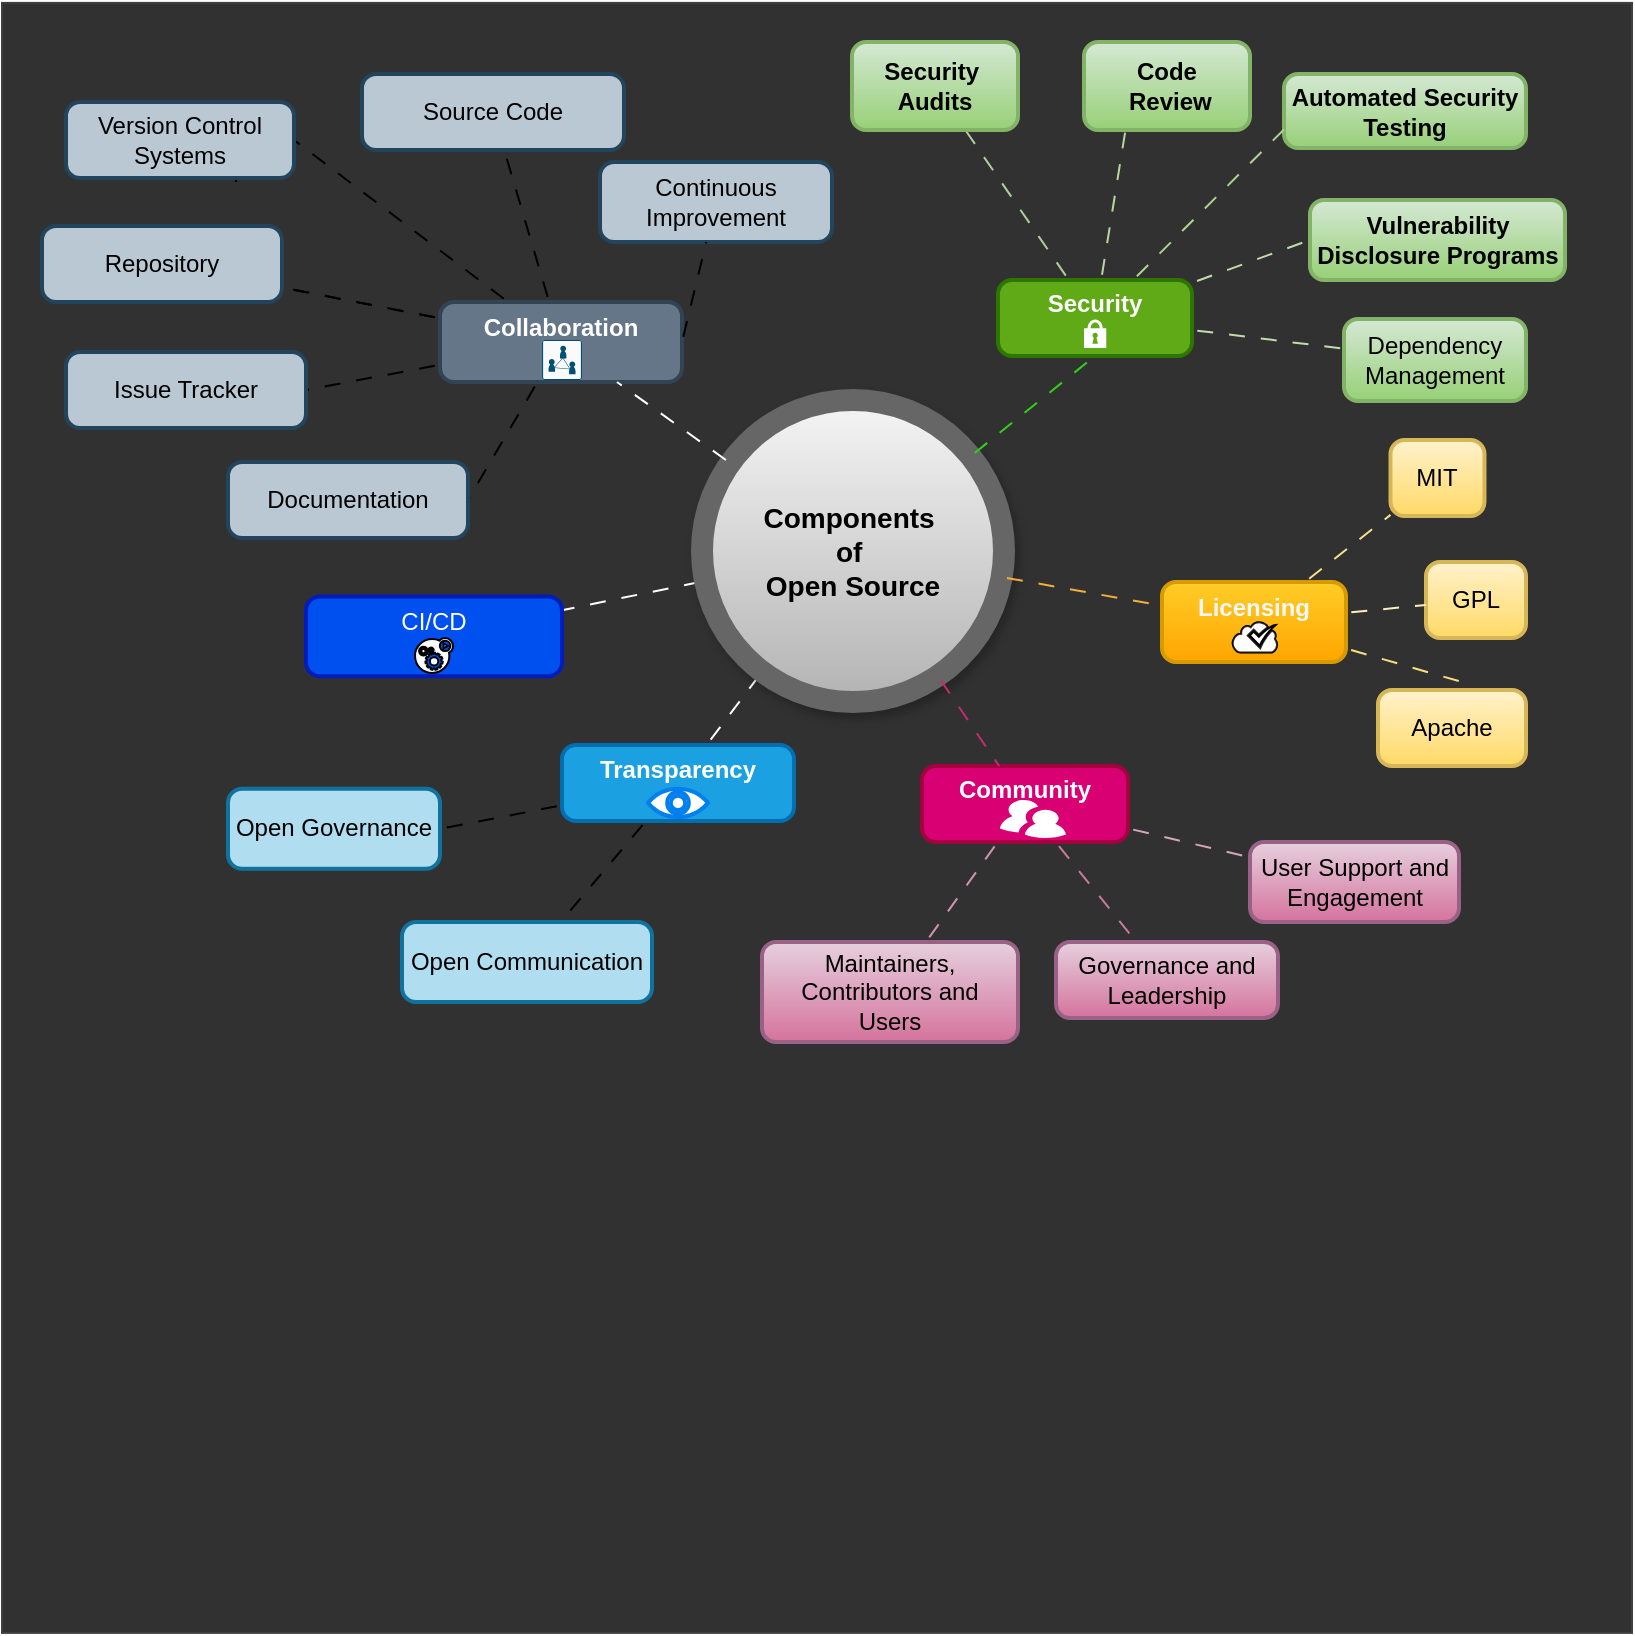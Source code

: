 <mxfile version="24.7.5">
  <diagram name="Page-1" id="rmphEHnoWBvl_5dTa9J4">
    <mxGraphModel dx="954" dy="643" grid="1" gridSize="10" guides="1" tooltips="1" connect="1" arrows="1" fold="1" page="1" pageScale="1" pageWidth="850" pageHeight="1100" math="0" shadow="0">
      <root>
        <mxCell id="0" />
        <mxCell id="1" parent="0" />
        <mxCell id="TN7xql7lLdcz_LLdnoFs-109" value="" style="whiteSpace=wrap;html=1;aspect=fixed;fontFamily=Helvetica;fontSize=11;fontColor=default;labelBackgroundColor=default;strokeColor=#3f3f3f;fillColor=#313131;fontStyle=1" vertex="1" parent="1">
          <mxGeometry x="10" y="30.45" width="815" height="815" as="geometry" />
        </mxCell>
        <mxCell id="TN7xql7lLdcz_LLdnoFs-100" value="" style="edgeStyle=none;shape=connector;rounded=1;orthogonalLoop=1;jettySize=auto;html=1;strokeColor=#FFFFFF;align=center;verticalAlign=middle;fontFamily=Helvetica;fontSize=11;fontColor=default;labelBackgroundColor=default;endArrow=none;flowAnimation=1;" edge="1" parent="1" source="2" target="TN7xql7lLdcz_LLdnoFs-98">
          <mxGeometry relative="1" as="geometry" />
        </mxCell>
        <mxCell id="TN7xql7lLdcz_LLdnoFs-112" style="edgeStyle=none;shape=connector;rounded=1;orthogonalLoop=1;jettySize=auto;html=1;strokeColor=#FFFFFF;align=center;verticalAlign=middle;fontFamily=Helvetica;fontSize=11;fontColor=default;labelBackgroundColor=default;endArrow=none;flowAnimation=1;" edge="1" parent="1" source="2" target="11">
          <mxGeometry relative="1" as="geometry" />
        </mxCell>
        <mxCell id="2" value="Components&amp;nbsp;&lt;br&gt;of&amp;nbsp;&lt;br&gt;Open Source" style="ellipse;aspect=fixed;strokeWidth=11;whiteSpace=wrap;fontStyle=1;fillColor=#f5f5f5;shadow=1;strokeColor=#666666;gradientColor=#b3b3b3;fontSize=14;labelBorderColor=none;html=1;" parent="1" vertex="1">
          <mxGeometry x="360" y="229" width="151" height="151" as="geometry" />
        </mxCell>
        <mxCell id="TN7xql7lLdcz_LLdnoFs-62" style="edgeStyle=none;shape=connector;rounded=1;orthogonalLoop=1;jettySize=auto;html=1;strokeColor=#f9dd84;align=center;verticalAlign=middle;fontFamily=Helvetica;fontSize=11;fontColor=default;labelBackgroundColor=default;endArrow=none;flowAnimation=1;" edge="1" parent="1" source="3">
          <mxGeometry relative="1" as="geometry">
            <mxPoint x="740" y="370" as="targetPoint" />
          </mxGeometry>
        </mxCell>
        <mxCell id="3" value="Licensing&#xa;" style="rounded=1;absoluteArcSize=1;arcSize=14;whiteSpace=wrap;strokeWidth=2;fillColor=#ffcd28;strokeColor=#d79b00;labelBorderColor=none;gradientColor=#ffa500;fontColor=#f8f8f8;fontStyle=1" parent="1" vertex="1">
          <mxGeometry x="590" y="320" width="92" height="40" as="geometry" />
        </mxCell>
        <mxCell id="4" value="GPL" style="rounded=1;absoluteArcSize=1;arcSize=14;whiteSpace=wrap;strokeWidth=2;fillColor=#fff2cc;strokeColor=#d6b656;gradientColor=#ffd966;" parent="1" vertex="1">
          <mxGeometry x="722" y="310" width="50" height="38" as="geometry" />
        </mxCell>
        <mxCell id="5" value="MIT" style="rounded=1;absoluteArcSize=1;arcSize=14;whiteSpace=wrap;strokeWidth=2;fillColor=#fff2cc;strokeColor=#d6b656;gradientColor=#ffd966;" parent="1" vertex="1">
          <mxGeometry x="704.25" y="249" width="47" height="38" as="geometry" />
        </mxCell>
        <mxCell id="6" value="Apache" style="rounded=1;absoluteArcSize=1;arcSize=14;whiteSpace=wrap;strokeWidth=2;fillColor=#fff2cc;gradientColor=#ffd966;strokeColor=#d6b656;" parent="1" vertex="1">
          <mxGeometry x="698" y="374" width="74" height="38" as="geometry" />
        </mxCell>
        <mxCell id="7" value="Community&#xa;" style="rounded=1;absoluteArcSize=1;arcSize=14;whiteSpace=wrap;strokeWidth=2;fillColor=#d80073;fontColor=#ffffff;strokeColor=#A50040;fontStyle=1" parent="1" vertex="1">
          <mxGeometry x="470" y="412" width="103" height="38" as="geometry" />
        </mxCell>
        <mxCell id="8" value="Governance and Leadership" style="rounded=1;absoluteArcSize=1;arcSize=14;whiteSpace=wrap;strokeWidth=2;fillColor=#e6d0de;gradientColor=#d5739d;strokeColor=#996185;" parent="1" vertex="1">
          <mxGeometry x="537" y="500" width="111" height="38" as="geometry" />
        </mxCell>
        <mxCell id="9" value="User Support and Engagement" style="rounded=1;absoluteArcSize=1;arcSize=14;whiteSpace=wrap;strokeWidth=2;fillColor=#e6d0de;gradientColor=#d5739d;strokeColor=#996185;" parent="1" vertex="1">
          <mxGeometry x="634" y="450" width="104.5" height="40" as="geometry" />
        </mxCell>
        <mxCell id="10" value="Maintainers, Contributors and &#xa;Users" style="rounded=1;absoluteArcSize=1;arcSize=14;whiteSpace=wrap;strokeWidth=2;fillColor=#e6d0de;strokeColor=#996185;gradientColor=#d5739d;" parent="1" vertex="1">
          <mxGeometry x="390" y="500" width="128" height="50" as="geometry" />
        </mxCell>
        <mxCell id="11" value="Transparency&#xa;" style="rounded=1;absoluteArcSize=1;arcSize=14;whiteSpace=wrap;strokeWidth=2;fillColor=#1ba1e2;fontColor=#ffffff;strokeColor=#006EAF;fontStyle=1" parent="1" vertex="1">
          <mxGeometry x="290" y="401.5" width="116" height="38" as="geometry" />
        </mxCell>
        <mxCell id="12" value="Open Communication" style="rounded=1;absoluteArcSize=1;arcSize=14;whiteSpace=wrap;strokeWidth=2;fillColor=#b1ddf0;strokeColor=#10739e;fontStyle=0" parent="1" vertex="1">
          <mxGeometry x="210" y="490" width="125" height="40" as="geometry" />
        </mxCell>
        <mxCell id="13" value="Open Governance" style="rounded=1;absoluteArcSize=1;arcSize=14;whiteSpace=wrap;strokeWidth=2;fillColor=#b1ddf0;strokeColor=#10739e;fontStyle=0" parent="1" vertex="1">
          <mxGeometry x="123" y="423.4" width="106" height="40" as="geometry" />
        </mxCell>
        <mxCell id="TN7xql7lLdcz_LLdnoFs-85" value="" style="edgeStyle=none;shape=connector;rounded=1;orthogonalLoop=1;jettySize=auto;html=1;strokeColor=default;align=center;verticalAlign=middle;fontFamily=Helvetica;fontSize=11;fontColor=default;labelBackgroundColor=default;endArrow=none;flowAnimation=1;" edge="1" parent="1" source="14" target="17">
          <mxGeometry relative="1" as="geometry" />
        </mxCell>
        <mxCell id="TN7xql7lLdcz_LLdnoFs-86" style="edgeStyle=none;shape=connector;rounded=1;orthogonalLoop=1;jettySize=auto;html=1;entryX=1;entryY=0.5;entryDx=0;entryDy=0;strokeColor=default;align=center;verticalAlign=middle;fontFamily=Helvetica;fontSize=11;fontColor=default;labelBackgroundColor=default;endArrow=none;flowAnimation=1;" edge="1" parent="1" source="14" target="15">
          <mxGeometry relative="1" as="geometry" />
        </mxCell>
        <mxCell id="TN7xql7lLdcz_LLdnoFs-104" style="edgeStyle=none;shape=connector;rounded=1;orthogonalLoop=1;jettySize=auto;html=1;entryX=1;entryY=0.5;entryDx=0;entryDy=0;strokeColor=default;align=center;verticalAlign=middle;fontFamily=Helvetica;fontSize=11;fontColor=default;labelBackgroundColor=default;endArrow=none;flowAnimation=1;" edge="1" parent="1" source="14" target="TN7xql7lLdcz_LLdnoFs-103">
          <mxGeometry relative="1" as="geometry" />
        </mxCell>
        <mxCell id="TN7xql7lLdcz_LLdnoFs-105" style="edgeStyle=none;shape=connector;rounded=1;orthogonalLoop=1;jettySize=auto;html=1;strokeColor=default;align=center;verticalAlign=middle;fontFamily=Helvetica;fontSize=11;fontColor=default;labelBackgroundColor=default;endArrow=none;flowAnimation=1;entryX=1;entryY=0.5;entryDx=0;entryDy=0;" edge="1" parent="1" source="14" target="TN7xql7lLdcz_LLdnoFs-106">
          <mxGeometry relative="1" as="geometry">
            <mxPoint x="100" y="320" as="targetPoint" />
          </mxGeometry>
        </mxCell>
        <mxCell id="14" value="Collaboration&#xa;" style="rounded=1;absoluteArcSize=1;arcSize=14;whiteSpace=wrap;strokeWidth=2;fillColor=#647687;fontColor=#ffffff;strokeColor=#314354;fontStyle=1" parent="1" vertex="1">
          <mxGeometry x="229" y="180" width="121" height="40" as="geometry" />
        </mxCell>
        <mxCell id="TN7xql7lLdcz_LLdnoFs-107" style="edgeStyle=none;shape=connector;rounded=1;orthogonalLoop=1;jettySize=auto;html=1;exitX=0.75;exitY=0;exitDx=0;exitDy=0;strokeColor=default;align=center;verticalAlign=middle;fontFamily=Helvetica;fontSize=11;fontColor=default;labelBackgroundColor=default;endArrow=none;flowAnimation=1;" edge="1" parent="1" source="15">
          <mxGeometry relative="1" as="geometry">
            <mxPoint x="127" y="120" as="targetPoint" />
          </mxGeometry>
        </mxCell>
        <mxCell id="15" value="Version Control Systems" style="rounded=1;absoluteArcSize=1;arcSize=14;whiteSpace=wrap;strokeWidth=2;fillColor=#bac8d3;strokeColor=#23445d;" parent="1" vertex="1">
          <mxGeometry x="42" y="80" width="114" height="38" as="geometry" />
        </mxCell>
        <mxCell id="16" value="Source Code" style="rounded=1;absoluteArcSize=1;arcSize=14;whiteSpace=wrap;strokeWidth=2;fillColor=#bac8d3;strokeColor=#23445d;" parent="1" vertex="1">
          <mxGeometry x="190" y="66" width="131" height="38" as="geometry" />
        </mxCell>
        <mxCell id="17" value="Repository" style="rounded=1;absoluteArcSize=1;arcSize=14;whiteSpace=wrap;strokeWidth=2;fillColor=#bac8d3;strokeColor=#23445d;" parent="1" vertex="1">
          <mxGeometry x="30" y="142" width="120" height="38" as="geometry" />
        </mxCell>
        <mxCell id="TN7xql7lLdcz_LLdnoFs-55" value="" style="edgeStyle=none;shape=connector;rounded=1;orthogonalLoop=1;jettySize=auto;html=1;strokeColor=#afcf9a;align=center;verticalAlign=middle;fontFamily=Helvetica;fontSize=11;fontColor=default;labelBackgroundColor=default;endArrow=none;flowAnimation=1;" edge="1" parent="1" source="18" target="TN7xql7lLdcz_LLdnoFs-40">
          <mxGeometry relative="1" as="geometry" />
        </mxCell>
        <mxCell id="TN7xql7lLdcz_LLdnoFs-56" style="edgeStyle=none;shape=connector;rounded=1;orthogonalLoop=1;jettySize=auto;html=1;entryX=0.25;entryY=1;entryDx=0;entryDy=0;strokeColor=#b6d79e;align=center;verticalAlign=middle;fontFamily=Helvetica;fontSize=11;fontColor=default;labelBackgroundColor=default;endArrow=none;flowAnimation=1;" edge="1" parent="1" source="18" target="TN7xql7lLdcz_LLdnoFs-47">
          <mxGeometry relative="1" as="geometry" />
        </mxCell>
        <mxCell id="TN7xql7lLdcz_LLdnoFs-59" style="edgeStyle=none;shape=connector;rounded=1;orthogonalLoop=1;jettySize=auto;html=1;entryX=0;entryY=0.5;entryDx=0;entryDy=0;strokeColor=#c0dcaf;align=center;verticalAlign=middle;fontFamily=Helvetica;fontSize=11;fontColor=default;labelBackgroundColor=default;endArrow=none;flowAnimation=1;" edge="1" parent="1" source="18" target="TN7xql7lLdcz_LLdnoFs-58">
          <mxGeometry relative="1" as="geometry" />
        </mxCell>
        <mxCell id="18" value="Security&#xa;" style="rounded=1;absoluteArcSize=1;arcSize=14;whiteSpace=wrap;strokeWidth=2;fontStyle=1;fillColor=#60a917;strokeColor=#2D7600;fontColor=#ffffff;" parent="1" vertex="1">
          <mxGeometry x="508" y="169" width="97" height="38" as="geometry" />
        </mxCell>
        <mxCell id="19" value="Continuous Improvement" style="rounded=1;absoluteArcSize=1;arcSize=14;whiteSpace=wrap;strokeWidth=2;fillColor=#bac8d3;strokeColor=#23445d;" parent="1" vertex="1">
          <mxGeometry x="309" y="110" width="116" height="40" as="geometry" />
        </mxCell>
        <mxCell id="20" value="Dependency Management" style="rounded=1;absoluteArcSize=1;arcSize=14;whiteSpace=wrap;strokeWidth=2;fillColor=#d5e8d4;strokeColor=#82b366;gradientColor=#97d077;" parent="1" vertex="1">
          <mxGeometry x="681" y="188.5" width="91" height="41" as="geometry" />
        </mxCell>
        <mxCell id="21" style="endArrow=none;flowAnimation=1;rounded=1;align=center;verticalAlign=middle;fontFamily=Helvetica;fontSize=11;fontColor=default;labelBackgroundColor=default;strokeColor=#f3af3e;" parent="1" source="2" target="3" edge="1">
          <mxGeometry relative="1" as="geometry" />
        </mxCell>
        <mxCell id="22" style="endArrow=none;flowAnimation=1;fontStyle=1;strokeColor=#c62a72;" parent="1" source="2" target="7" edge="1">
          <mxGeometry relative="1" as="geometry" />
        </mxCell>
        <mxCell id="24" style="endArrow=none;flowAnimation=1;strokeColor=#FFFFFF;" parent="1" source="2" target="14" edge="1">
          <mxGeometry relative="1" as="geometry" />
        </mxCell>
        <mxCell id="25" style="endArrow=none;rounded=1;strokeColor=#30d01a;align=center;verticalAlign=middle;fontFamily=Helvetica;fontSize=11;fontColor=default;labelBackgroundColor=default;flowAnimation=1;entryX=0.5;entryY=1;entryDx=0;entryDy=0;" parent="1" source="2" target="18" edge="1">
          <mxGeometry relative="1" as="geometry" />
        </mxCell>
        <mxCell id="26" style="endArrow=none;rounded=1;strokeColor=#fcedbb;align=center;verticalAlign=middle;fontFamily=Helvetica;fontSize=11;fontColor=default;labelBackgroundColor=default;flowAnimation=1;" parent="1" source="3" target="4" edge="1">
          <mxGeometry relative="1" as="geometry" />
        </mxCell>
        <mxCell id="27" style="endArrow=none;rounded=1;strokeColor=#fae08c;align=center;verticalAlign=middle;fontFamily=Helvetica;fontSize=11;fontColor=default;labelBackgroundColor=default;flowAnimation=1;" parent="1" source="3" target="5" edge="1">
          <mxGeometry relative="1" as="geometry" />
        </mxCell>
        <mxCell id="29" style="endArrow=none;flowAnimation=1;strokeColor=#c97b9e;" parent="1" source="7" target="8" edge="1">
          <mxGeometry relative="1" as="geometry" />
        </mxCell>
        <mxCell id="30" style="endArrow=none;flowAnimation=1;strokeColor=#d5a4bd;" parent="1" source="7" target="9" edge="1">
          <mxGeometry relative="1" as="geometry" />
        </mxCell>
        <mxCell id="31" style="endArrow=none;flowAnimation=1;strokeColor=#cf93b0;" parent="1" source="7" target="10" edge="1">
          <mxGeometry relative="1" as="geometry" />
        </mxCell>
        <mxCell id="32" style="endArrow=none;rounded=1;strokeColor=default;align=center;verticalAlign=middle;fontFamily=Helvetica;fontSize=11;fontColor=default;labelBackgroundColor=default;flowAnimation=1;" parent="1" source="11" target="12" edge="1">
          <mxGeometry relative="1" as="geometry" />
        </mxCell>
        <mxCell id="33" style="endArrow=none;rounded=1;strokeColor=default;align=center;verticalAlign=middle;fontFamily=Helvetica;fontSize=11;fontColor=default;labelBackgroundColor=default;flowAnimation=1;entryX=1;entryY=0.5;entryDx=0;entryDy=0;" parent="1" source="11" target="13" edge="1">
          <mxGeometry relative="1" as="geometry">
            <mxPoint x="174" y="411.963" as="targetPoint" />
          </mxGeometry>
        </mxCell>
        <mxCell id="35" style="endArrow=none;rounded=1;strokeColor=default;align=center;verticalAlign=middle;fontFamily=Helvetica;fontSize=11;fontColor=default;labelBackgroundColor=default;flowAnimation=1;" parent="1" source="14" target="16" edge="1">
          <mxGeometry relative="1" as="geometry" />
        </mxCell>
        <mxCell id="36" style="endArrow=none;rounded=1;strokeColor=default;align=center;verticalAlign=middle;fontFamily=Helvetica;fontSize=11;fontColor=default;labelBackgroundColor=default;flowAnimation=1;" parent="1" source="14" target="17" edge="1">
          <mxGeometry relative="1" as="geometry" />
        </mxCell>
        <mxCell id="37" style="endArrow=none;exitX=1;exitY=0.5;exitDx=0;exitDy=0;rounded=1;strokeColor=default;align=center;verticalAlign=middle;fontFamily=Helvetica;fontSize=11;fontColor=default;labelBackgroundColor=default;flowAnimation=1;" parent="1" source="14" target="19" edge="1">
          <mxGeometry relative="1" as="geometry" />
        </mxCell>
        <mxCell id="38" style="endArrow=none;rounded=1;strokeColor=#bfdcad;align=center;verticalAlign=middle;fontFamily=Helvetica;fontSize=11;fontColor=default;labelBackgroundColor=default;flowAnimation=1;" parent="1" source="18" target="20" edge="1">
          <mxGeometry relative="1" as="geometry" />
        </mxCell>
        <mxCell id="TN7xql7lLdcz_LLdnoFs-40" value="Security &#xa;Audits" style="rounded=1;absoluteArcSize=1;arcSize=14;whiteSpace=wrap;strokeWidth=2;fillColor=#d5e8d4;strokeColor=#82b366;gradientColor=#97d077;fontStyle=1" vertex="1" parent="1">
          <mxGeometry x="435" y="50" width="83" height="44" as="geometry" />
        </mxCell>
        <mxCell id="TN7xql7lLdcz_LLdnoFs-47" value="Code&#xa; Review" style="rounded=1;absoluteArcSize=1;arcSize=14;whiteSpace=wrap;strokeWidth=2;fillColor=#d5e8d4;strokeColor=#82b366;gradientColor=#97d077;fontStyle=1" vertex="1" parent="1">
          <mxGeometry x="551" y="50" width="83" height="44" as="geometry" />
        </mxCell>
        <mxCell id="TN7xql7lLdcz_LLdnoFs-58" value="Vulnerability Disclosure Programs" style="rounded=1;absoluteArcSize=1;arcSize=14;whiteSpace=wrap;strokeWidth=2;fillColor=#d5e8d4;strokeColor=#82b366;gradientColor=#97d077;fontStyle=1" vertex="1" parent="1">
          <mxGeometry x="664" y="129" width="127.5" height="40" as="geometry" />
        </mxCell>
        <mxCell id="TN7xql7lLdcz_LLdnoFs-60" value="Automated Security Testing" style="rounded=1;absoluteArcSize=1;arcSize=14;whiteSpace=wrap;strokeWidth=2;fillColor=#d5e8d4;strokeColor=#82b366;gradientColor=#97d077;fontStyle=1" vertex="1" parent="1">
          <mxGeometry x="651" y="66" width="121" height="37" as="geometry" />
        </mxCell>
        <mxCell id="TN7xql7lLdcz_LLdnoFs-65" value="" style="sketch=0;html=1;aspect=fixed;strokeColor=none;shadow=0;fillColor=#FFFFFF;verticalAlign=top;labelPosition=center;verticalLabelPosition=bottom;shape=mxgraph.gcp2.lock;fontFamily=Helvetica;fontSize=11;fontColor=default;labelBackgroundColor=default;" vertex="1" parent="1">
          <mxGeometry x="551" y="188.72" width="11.14" height="14.28" as="geometry" />
        </mxCell>
        <mxCell id="TN7xql7lLdcz_LLdnoFs-79" value="" style="sketch=0;html=1;aspect=fixed;shadow=0;verticalAlign=top;labelPosition=center;verticalLabelPosition=bottom;shape=mxgraph.gcp2.cloud_checkmark;fontFamily=Helvetica;fontSize=11;labelBackgroundColor=default;" vertex="1" parent="1">
          <mxGeometry x="625" y="339.9" width="23" height="15.41" as="geometry" />
        </mxCell>
        <mxCell id="TN7xql7lLdcz_LLdnoFs-80" value="" style="verticalLabelPosition=bottom;sketch=0;html=1;fillColor=#FFFFFF;strokeColor=none;verticalAlign=top;pointerEvents=1;align=center;shape=mxgraph.cisco_safe.people_places_things_icons.icon9;fontFamily=Helvetica;fontSize=11;fontColor=default;labelBackgroundColor=default;" vertex="1" parent="1">
          <mxGeometry x="509" y="429" width="33" height="19" as="geometry" />
        </mxCell>
        <mxCell id="TN7xql7lLdcz_LLdnoFs-81" value="" style="html=1;verticalLabelPosition=bottom;align=center;labelBackgroundColor=#ffffff;verticalAlign=top;strokeWidth=2;strokeColor=#0080F0;shadow=0;dashed=0;shape=mxgraph.ios7.icons.eye;fontFamily=Helvetica;fontSize=11;fontColor=default;" vertex="1" parent="1">
          <mxGeometry x="333" y="423.4" width="30" height="14.1" as="geometry" />
        </mxCell>
        <mxCell id="TN7xql7lLdcz_LLdnoFs-96" value="" style="sketch=0;html=1;aspect=fixed;strokeColor=none;shadow=0;fillColor=#FFFFFF;verticalAlign=top;labelPosition=center;verticalLabelPosition=bottom;shape=mxgraph.gcp2.gear_load;fontFamily=Helvetica;fontSize=11;fontColor=default;labelBackgroundColor=default;" vertex="1" parent="1">
          <mxGeometry x="210" y="327.2" width="27.83" height="25.6" as="geometry" />
        </mxCell>
        <mxCell id="TN7xql7lLdcz_LLdnoFs-98" value="CI/CD&#xa;" style="rounded=1;absoluteArcSize=1;arcSize=14;whiteSpace=wrap;strokeWidth=2;fillColor=#0050ef;fontColor=#ffffff;strokeColor=#001DBC;" vertex="1" parent="1">
          <mxGeometry x="162" y="327.2" width="128" height="39.9" as="geometry" />
        </mxCell>
        <mxCell id="TN7xql7lLdcz_LLdnoFs-101" value="" style="sketch=0;html=1;aspect=fixed;shadow=0;verticalAlign=top;labelPosition=center;verticalLabelPosition=bottom;shape=mxgraph.gcp2.gear_load;fontFamily=Helvetica;fontSize=11;labelBackgroundColor=default;" vertex="1" parent="1">
          <mxGeometry x="216.5" y="348" width="19" height="17.48" as="geometry" />
        </mxCell>
        <mxCell id="TN7xql7lLdcz_LLdnoFs-102" value="" style="sketch=0;points=[[0.015,0.015,0],[0.985,0.015,0],[0.985,0.985,0],[0.015,0.985,0],[0.25,0,0],[0.5,0,0],[0.75,0,0],[1,0.25,0],[1,0.5,0],[1,0.75,0],[0.75,1,0],[0.5,1,0],[0.25,1,0],[0,0.75,0],[0,0.5,0],[0,0.25,0]];verticalLabelPosition=bottom;html=1;verticalAlign=top;aspect=fixed;align=center;pointerEvents=1;shape=mxgraph.cisco19.rect;prIcon=multipoint_meeting_server;fillColor=#FAFAFA;strokeColor=#005073;fontFamily=Helvetica;fontSize=11;fontColor=default;labelBackgroundColor=default;" vertex="1" parent="1">
          <mxGeometry x="280" y="199" width="20" height="20" as="geometry" />
        </mxCell>
        <mxCell id="TN7xql7lLdcz_LLdnoFs-103" value="Issue Tracker" style="rounded=1;absoluteArcSize=1;arcSize=14;whiteSpace=wrap;strokeWidth=2;fillColor=#bac8d3;strokeColor=#23445d;" vertex="1" parent="1">
          <mxGeometry x="42" y="205" width="120" height="38" as="geometry" />
        </mxCell>
        <mxCell id="TN7xql7lLdcz_LLdnoFs-106" value="Documentation" style="rounded=1;absoluteArcSize=1;arcSize=14;whiteSpace=wrap;strokeWidth=2;fillColor=#bac8d3;strokeColor=#23445d;" vertex="1" parent="1">
          <mxGeometry x="123" y="260" width="120" height="38" as="geometry" />
        </mxCell>
        <mxCell id="TN7xql7lLdcz_LLdnoFs-108" style="edgeStyle=none;shape=connector;rounded=1;orthogonalLoop=1;jettySize=auto;html=1;entryX=0;entryY=0.75;entryDx=0;entryDy=0;strokeColor=#acd38f;align=center;verticalAlign=middle;fontFamily=Helvetica;fontSize=11;fontColor=default;labelBackgroundColor=default;endArrow=none;flowAnimation=1;" edge="1" parent="1" source="18" target="TN7xql7lLdcz_LLdnoFs-60">
          <mxGeometry relative="1" as="geometry" />
        </mxCell>
        <mxCell id="TN7xql7lLdcz_LLdnoFs-110" style="edgeStyle=none;shape=connector;rounded=1;orthogonalLoop=1;jettySize=auto;html=1;exitX=1;exitY=1;exitDx=0;exitDy=0;strokeColor=#FFFFFF;align=center;verticalAlign=middle;fontFamily=Helvetica;fontSize=11;fontColor=default;labelBackgroundColor=default;endArrow=none;flowAnimation=1;" edge="1" parent="1" source="2" target="2">
          <mxGeometry relative="1" as="geometry" />
        </mxCell>
      </root>
    </mxGraphModel>
  </diagram>
</mxfile>
